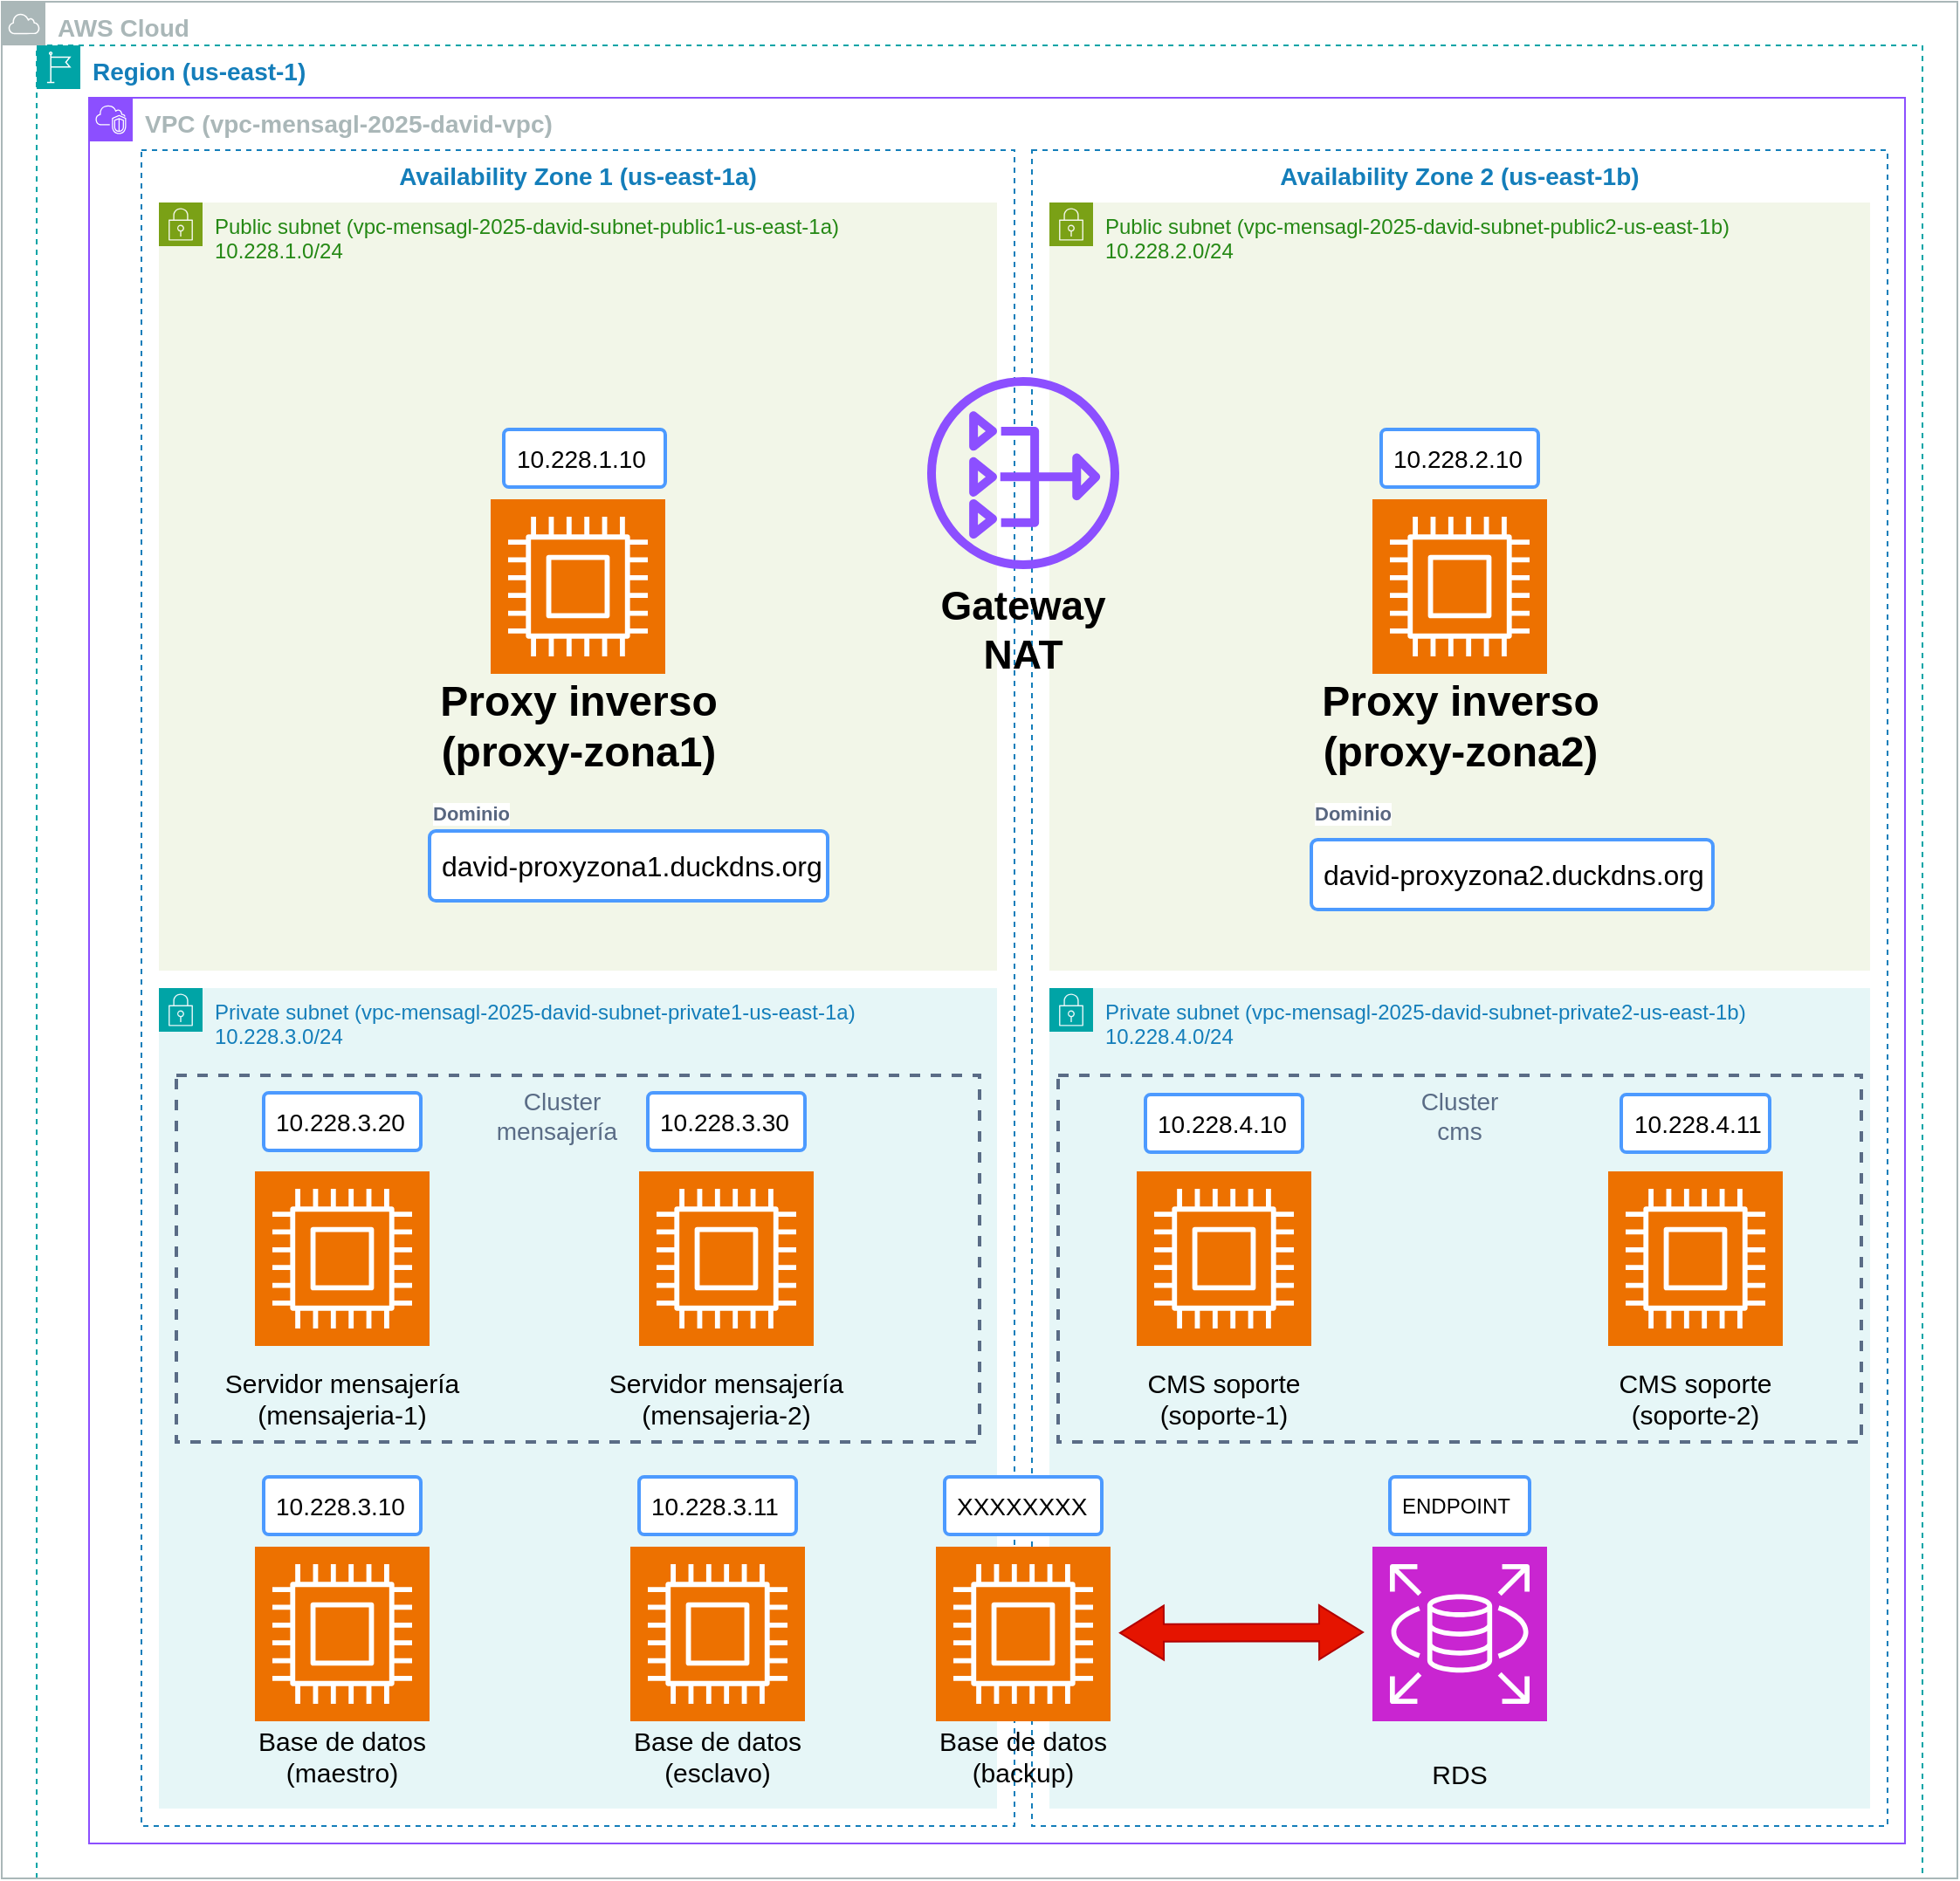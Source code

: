 <mxfile version="26.0.11">
  <diagram name="Página-1" id="RNlY2zAJqFi1zm7Q7Wgu">
    <mxGraphModel dx="2074" dy="1132" grid="1" gridSize="10" guides="1" tooltips="1" connect="1" arrows="1" fold="1" page="1" pageScale="1" pageWidth="827" pageHeight="1169" math="0" shadow="0">
      <root>
        <mxCell id="0" />
        <mxCell id="1" parent="0" />
        <mxCell id="7FCHtqIl2WXOdxlE5oJK-9" value="Public subnet (vpc-mensagl-2025-david-subnet-public2-us-east-1b)&lt;div&gt;10.228.2.0/24&lt;/div&gt;" style="points=[[0,0],[0.25,0],[0.5,0],[0.75,0],[1,0],[1,0.25],[1,0.5],[1,0.75],[1,1],[0.75,1],[0.5,1],[0.25,1],[0,1],[0,0.75],[0,0.5],[0,0.25]];outlineConnect=0;gradientColor=none;html=1;whiteSpace=wrap;fontSize=12;fontStyle=0;container=1;pointerEvents=0;collapsible=0;recursiveResize=0;shape=mxgraph.aws4.group;grIcon=mxgraph.aws4.group_security_group;grStroke=0;strokeColor=#7AA116;fillColor=#F2F6E8;verticalAlign=top;align=left;spacingLeft=30;fontColor=#248814;dashed=0;" parent="1" vertex="1">
          <mxGeometry x="650" y="160" width="470" height="440" as="geometry" />
        </mxCell>
        <mxCell id="7FCHtqIl2WXOdxlE5oJK-64" value="" style="sketch=0;points=[[0,0,0],[0.25,0,0],[0.5,0,0],[0.75,0,0],[1,0,0],[0,1,0],[0.25,1,0],[0.5,1,0],[0.75,1,0],[1,1,0],[0,0.25,0],[0,0.5,0],[0,0.75,0],[1,0.25,0],[1,0.5,0],[1,0.75,0]];outlineConnect=0;fontColor=#232F3E;fillColor=#ED7100;strokeColor=#ffffff;dashed=0;verticalLabelPosition=bottom;verticalAlign=top;align=center;html=1;fontSize=12;fontStyle=0;aspect=fixed;shape=mxgraph.aws4.resourceIcon;resIcon=mxgraph.aws4.compute;" parent="7FCHtqIl2WXOdxlE5oJK-9" vertex="1">
          <mxGeometry x="185" y="170" width="100" height="100" as="geometry" />
        </mxCell>
        <mxCell id="7FCHtqIl2WXOdxlE5oJK-3" value="&lt;font style=&quot;font-size: 14px;&quot;&gt;&lt;b&gt;Region (us-east-1)&lt;/b&gt;&lt;/font&gt;" style="points=[[0,0],[0.25,0],[0.5,0],[0.75,0],[1,0],[1,0.25],[1,0.5],[1,0.75],[1,1],[0.75,1],[0.5,1],[0.25,1],[0,1],[0,0.75],[0,0.5],[0,0.25]];outlineConnect=0;gradientColor=none;html=1;whiteSpace=wrap;fontSize=12;fontStyle=0;container=1;pointerEvents=0;collapsible=0;recursiveResize=0;shape=mxgraph.aws4.group;grIcon=mxgraph.aws4.group_region;strokeColor=#00A4A6;fillColor=none;verticalAlign=top;align=left;spacingLeft=30;fontColor=#147EBA;dashed=1;" parent="1" vertex="1">
          <mxGeometry x="70" y="70" width="1080" height="1050" as="geometry" />
        </mxCell>
        <mxCell id="7FCHtqIl2WXOdxlE5oJK-5" value="&lt;font style=&quot;font-size: 14px;&quot;&gt;&lt;b&gt;VPC (vpc-mensagl-2025-david-vpc)&lt;/b&gt;&lt;/font&gt;" style="points=[[0,0],[0.25,0],[0.5,0],[0.75,0],[1,0],[1,0.25],[1,0.5],[1,0.75],[1,1],[0.75,1],[0.5,1],[0.25,1],[0,1],[0,0.75],[0,0.5],[0,0.25]];outlineConnect=0;gradientColor=none;html=1;whiteSpace=wrap;fontSize=12;fontStyle=0;container=1;pointerEvents=0;collapsible=0;recursiveResize=0;shape=mxgraph.aws4.group;grIcon=mxgraph.aws4.group_vpc2;strokeColor=#8C4FFF;fillColor=none;verticalAlign=top;align=left;spacingLeft=30;fontColor=#AAB7B8;dashed=0;" parent="7FCHtqIl2WXOdxlE5oJK-3" vertex="1">
          <mxGeometry x="30" y="30" width="1040" height="1000" as="geometry" />
        </mxCell>
        <mxCell id="7FCHtqIl2WXOdxlE5oJK-62" value="" style="sketch=0;points=[[0,0,0],[0.25,0,0],[0.5,0,0],[0.75,0,0],[1,0,0],[0,1,0],[0.25,1,0],[0.5,1,0],[0.75,1,0],[1,1,0],[0,0.25,0],[0,0.5,0],[0,0.75,0],[1,0.25,0],[1,0.5,0],[1,0.75,0]];outlineConnect=0;fontColor=#232F3E;fillColor=#ED7100;strokeColor=#ffffff;dashed=0;verticalLabelPosition=bottom;verticalAlign=top;align=center;html=1;fontSize=12;fontStyle=0;aspect=fixed;shape=mxgraph.aws4.resourceIcon;resIcon=mxgraph.aws4.compute;" parent="7FCHtqIl2WXOdxlE5oJK-5" vertex="1">
          <mxGeometry x="735" y="230" width="100" height="100" as="geometry" />
        </mxCell>
        <mxCell id="7FCHtqIl2WXOdxlE5oJK-70" value="&lt;font style=&quot;font-size: 14px;&quot;&gt;10.228.2.10&lt;/font&gt;" style="rounded=1;arcSize=9;align=left;spacingLeft=5;strokeColor=#4C9AFF;html=1;strokeWidth=2;fontSize=12" parent="7FCHtqIl2WXOdxlE5oJK-5" vertex="1">
          <mxGeometry x="740" y="190" width="90" height="33" as="geometry" />
        </mxCell>
        <mxCell id="7FCHtqIl2WXOdxlE5oJK-7" value="&lt;font style=&quot;font-size: 14px;&quot;&gt;&lt;b&gt;Availability Zone 2 (us-east-1b)&lt;/b&gt;&lt;/font&gt;" style="fillColor=none;strokeColor=#147EBA;dashed=1;verticalAlign=top;fontStyle=0;fontColor=#147EBA;whiteSpace=wrap;html=1;" parent="7FCHtqIl2WXOdxlE5oJK-5" vertex="1">
          <mxGeometry x="540" y="30" width="490" height="960" as="geometry" />
        </mxCell>
        <mxCell id="7FCHtqIl2WXOdxlE5oJK-12" value="Private subnet (vpc-mensagl-2025-david-subnet-private2-us-east-1b)&lt;div&gt;10.228.4.0/24&lt;/div&gt;" style="points=[[0,0],[0.25,0],[0.5,0],[0.75,0],[1,0],[1,0.25],[1,0.5],[1,0.75],[1,1],[0.75,1],[0.5,1],[0.25,1],[0,1],[0,0.75],[0,0.5],[0,0.25]];outlineConnect=0;gradientColor=none;html=1;whiteSpace=wrap;fontSize=12;fontStyle=0;container=0;pointerEvents=0;collapsible=0;recursiveResize=0;shape=mxgraph.aws4.group;grIcon=mxgraph.aws4.group_security_group;grStroke=0;strokeColor=#00A4A6;fillColor=#E6F6F7;verticalAlign=top;align=left;spacingLeft=30;fontColor=#147EBA;dashed=0;" parent="1" vertex="1">
          <mxGeometry x="650" y="610" width="470" height="470" as="geometry" />
        </mxCell>
        <mxCell id="7FCHtqIl2WXOdxlE5oJK-44" value="&lt;font style=&quot;font-size: 14px;&quot;&gt;Cluster&lt;/font&gt;&lt;div&gt;&lt;font style=&quot;font-size: 14px;&quot;&gt;cms&lt;/font&gt;&lt;/div&gt;" style="fillColor=none;strokeColor=#5A6C86;dashed=1;verticalAlign=top;fontStyle=0;fontColor=#5A6C86;whiteSpace=wrap;html=1;strokeWidth=2;" parent="1" vertex="1">
          <mxGeometry x="655" y="660" width="460" height="210" as="geometry" />
        </mxCell>
        <mxCell id="7FCHtqIl2WXOdxlE5oJK-43" value="Cluster&lt;div&gt;mensajería&lt;/div&gt;" style="fillColor=none;strokeColor=#5A6C86;dashed=1;verticalAlign=top;fontStyle=0;fontColor=#5A6C86;whiteSpace=wrap;html=1;" parent="1" vertex="1">
          <mxGeometry x="150" y="660" width="460" height="210" as="geometry" />
        </mxCell>
        <mxCell id="7FCHtqIl2WXOdxlE5oJK-6" value="&lt;font style=&quot;font-size: 14px;&quot;&gt;&lt;b&gt;Availability Zone 1 (us-east-1a)&lt;/b&gt;&lt;/font&gt;" style="fillColor=none;strokeColor=#147EBA;dashed=1;verticalAlign=top;fontStyle=0;fontColor=#147EBA;whiteSpace=wrap;html=1;" parent="1" vertex="1">
          <mxGeometry x="130" y="130" width="500" height="960" as="geometry" />
        </mxCell>
        <mxCell id="7FCHtqIl2WXOdxlE5oJK-8" value="Public subnet (vpc-mensagl-2025-david-subnet-public1-us-east-1a)&lt;div&gt;10.228.1.0/24&lt;/div&gt;" style="points=[[0,0],[0.25,0],[0.5,0],[0.75,0],[1,0],[1,0.25],[1,0.5],[1,0.75],[1,1],[0.75,1],[0.5,1],[0.25,1],[0,1],[0,0.75],[0,0.5],[0,0.25]];outlineConnect=0;gradientColor=none;html=1;whiteSpace=wrap;fontSize=12;fontStyle=0;container=1;pointerEvents=0;collapsible=0;recursiveResize=0;shape=mxgraph.aws4.group;grIcon=mxgraph.aws4.group_security_group;grStroke=0;strokeColor=#7AA116;fillColor=#F2F6E8;verticalAlign=top;align=left;spacingLeft=30;fontColor=#248814;dashed=0;" parent="1" vertex="1">
          <mxGeometry x="140" y="160" width="480" height="440" as="geometry" />
        </mxCell>
        <mxCell id="7FCHtqIl2WXOdxlE5oJK-63" value="" style="sketch=0;points=[[0,0,0],[0.25,0,0],[0.5,0,0],[0.75,0,0],[1,0,0],[0,1,0],[0.25,1,0],[0.5,1,0],[0.75,1,0],[1,1,0],[0,0.25,0],[0,0.5,0],[0,0.75,0],[1,0.25,0],[1,0.5,0],[1,0.75,0]];outlineConnect=0;fontColor=#232F3E;fillColor=#ED7100;strokeColor=#ffffff;dashed=0;verticalLabelPosition=bottom;verticalAlign=top;align=center;html=1;fontSize=12;fontStyle=0;aspect=fixed;shape=mxgraph.aws4.resourceIcon;resIcon=mxgraph.aws4.compute;" parent="7FCHtqIl2WXOdxlE5oJK-8" vertex="1">
          <mxGeometry x="190" y="170" width="100" height="100" as="geometry" />
        </mxCell>
        <mxCell id="7FCHtqIl2WXOdxlE5oJK-69" value="&lt;font style=&quot;font-size: 14px;&quot;&gt;10.228.1.10&lt;/font&gt;" style="rounded=1;arcSize=9;align=left;spacingLeft=5;strokeColor=#4C9AFF;html=1;strokeWidth=2;fontSize=12" parent="7FCHtqIl2WXOdxlE5oJK-8" vertex="1">
          <mxGeometry x="197.5" y="130" width="92.5" height="33" as="geometry" />
        </mxCell>
        <mxCell id="7FCHtqIl2WXOdxlE5oJK-78" value="Dominio" style="fillColor=none;strokeColor=none;html=1;fontSize=12;fontStyle=0;align=left;fontColor=#596780;fontStyle=1;fontSize=11;labelBackgroundColor=light-dark(#ffffff, #006352);" parent="7FCHtqIl2WXOdxlE5oJK-8" vertex="1">
          <mxGeometry x="155" y="340" width="166" height="20" as="geometry" />
        </mxCell>
        <mxCell id="7FCHtqIl2WXOdxlE5oJK-79" value="david-proxyzona1.duckdns.org" style="rounded=1;arcSize=9;align=left;spacingLeft=5;strokeColor=#4C9AFF;html=1;strokeWidth=2;fontSize=16;whiteSpace=wrap;" parent="7FCHtqIl2WXOdxlE5oJK-8" vertex="1">
          <mxGeometry x="155" y="360" width="228" height="40" as="geometry" />
        </mxCell>
        <mxCell id="7FCHtqIl2WXOdxlE5oJK-30" value="Proxy inverso&lt;div&gt;(proxy-zona1)&lt;/div&gt;" style="text;strokeColor=none;fillColor=none;html=1;fontSize=24;fontStyle=1;verticalAlign=middle;align=center;" parent="7FCHtqIl2WXOdxlE5oJK-8" vertex="1">
          <mxGeometry x="190" y="280" width="100" height="40" as="geometry" />
        </mxCell>
        <mxCell id="7FCHtqIl2WXOdxlE5oJK-10" value="Private subnet (vpc-mensagl-2025-david-subnet-private1-us-east-1a)&lt;div&gt;10.228.3.0/24&lt;/div&gt;" style="points=[[0,0],[0.25,0],[0.5,0],[0.75,0],[1,0],[1,0.25],[1,0.5],[1,0.75],[1,1],[0.75,1],[0.5,1],[0.25,1],[0,1],[0,0.75],[0,0.5],[0,0.25]];outlineConnect=0;gradientColor=none;html=1;whiteSpace=wrap;fontSize=12;fontStyle=0;container=1;pointerEvents=0;collapsible=0;recursiveResize=0;shape=mxgraph.aws4.group;grIcon=mxgraph.aws4.group_security_group;grStroke=0;strokeColor=#00A4A6;fillColor=#E6F6F7;verticalAlign=top;align=left;spacingLeft=30;fontColor=#147EBA;dashed=0;" parent="1" vertex="1">
          <mxGeometry x="140" y="610" width="480" height="470" as="geometry" />
        </mxCell>
        <mxCell id="7FCHtqIl2WXOdxlE5oJK-82" value="&lt;font style=&quot;font-size: 14px;&quot;&gt;Cluster&lt;span style=&quot;white-space: pre;&quot;&gt;&#x9;&lt;/span&gt;&lt;/font&gt;&lt;div&gt;&lt;font style=&quot;font-size: 14px;&quot;&gt;mensajería&lt;span style=&quot;white-space: pre;&quot;&gt;&#x9;&lt;/span&gt;&lt;/font&gt;&lt;/div&gt;" style="fillColor=none;strokeColor=#5A6C86;dashed=1;verticalAlign=top;fontStyle=0;fontColor=#5A6C86;whiteSpace=wrap;html=1;strokeWidth=2;" parent="7FCHtqIl2WXOdxlE5oJK-10" vertex="1">
          <mxGeometry x="10" y="50" width="460" height="210" as="geometry" />
        </mxCell>
        <mxCell id="7FCHtqIl2WXOdxlE5oJK-39" value="&lt;font style=&quot;font-size: 15px;&quot;&gt;Servidor mensajería&lt;/font&gt;&lt;div&gt;&lt;font style=&quot;font-size: 15px;&quot;&gt;(mensajeria-1)&lt;/font&gt;&lt;/div&gt;" style="text;html=1;align=center;verticalAlign=middle;whiteSpace=wrap;rounded=0;" parent="7FCHtqIl2WXOdxlE5oJK-10" vertex="1">
          <mxGeometry x="30" y="220" width="150" height="30" as="geometry" />
        </mxCell>
        <mxCell id="7FCHtqIl2WXOdxlE5oJK-40" value="&lt;font style=&quot;font-size: 15px;&quot;&gt;Servidor mensajería&lt;/font&gt;&lt;div&gt;&lt;font style=&quot;font-size: 15px;&quot;&gt;(mensajeria-2)&lt;/font&gt;&lt;/div&gt;" style="text;html=1;align=center;verticalAlign=middle;whiteSpace=wrap;rounded=0;" parent="7FCHtqIl2WXOdxlE5oJK-10" vertex="1">
          <mxGeometry x="250" y="220" width="150" height="30" as="geometry" />
        </mxCell>
        <mxCell id="7FCHtqIl2WXOdxlE5oJK-61" value="" style="sketch=0;points=[[0,0,0],[0.25,0,0],[0.5,0,0],[0.75,0,0],[1,0,0],[0,1,0],[0.25,1,0],[0.5,1,0],[0.75,1,0],[1,1,0],[0,0.25,0],[0,0.5,0],[0,0.75,0],[1,0.25,0],[1,0.5,0],[1,0.75,0]];outlineConnect=0;fontColor=#232F3E;fillColor=#ED7100;strokeColor=#ffffff;dashed=0;verticalLabelPosition=bottom;verticalAlign=top;align=center;html=1;fontSize=12;fontStyle=0;aspect=fixed;shape=mxgraph.aws4.resourceIcon;resIcon=mxgraph.aws4.compute;" parent="7FCHtqIl2WXOdxlE5oJK-10" vertex="1">
          <mxGeometry x="275" y="105" width="100" height="100" as="geometry" />
        </mxCell>
        <mxCell id="7FCHtqIl2WXOdxlE5oJK-75" value="&lt;font style=&quot;font-size: 14px;&quot;&gt;10.228.3.10&lt;/font&gt;" style="rounded=1;arcSize=9;align=left;spacingLeft=5;strokeColor=#4C9AFF;html=1;strokeWidth=2;fontSize=12" parent="7FCHtqIl2WXOdxlE5oJK-10" vertex="1">
          <mxGeometry x="60" y="280" width="90" height="33" as="geometry" />
        </mxCell>
        <mxCell id="7FCHtqIl2WXOdxlE5oJK-76" value="&lt;font style=&quot;font-size: 14px;&quot;&gt;10.228.3.11&lt;/font&gt;" style="rounded=1;arcSize=9;align=left;spacingLeft=5;strokeColor=#4C9AFF;html=1;strokeWidth=2;fontSize=12" parent="7FCHtqIl2WXOdxlE5oJK-10" vertex="1">
          <mxGeometry x="275" y="280" width="90" height="33" as="geometry" />
        </mxCell>
        <mxCell id="7FCHtqIl2WXOdxlE5oJK-71" value="&lt;font style=&quot;font-size: 14px;&quot;&gt;10.228.3.20&lt;/font&gt;" style="rounded=1;arcSize=9;align=left;spacingLeft=5;strokeColor=#4C9AFF;html=1;strokeWidth=2;fontSize=12" parent="7FCHtqIl2WXOdxlE5oJK-10" vertex="1">
          <mxGeometry x="60" y="60" width="90" height="33" as="geometry" />
        </mxCell>
        <mxCell id="7FCHtqIl2WXOdxlE5oJK-72" value="&lt;font style=&quot;font-size: 14px;&quot;&gt;10.228.3.30&lt;/font&gt;" style="rounded=1;arcSize=9;align=left;spacingLeft=5;strokeColor=#4C9AFF;html=1;strokeWidth=2;fontSize=12" parent="7FCHtqIl2WXOdxlE5oJK-10" vertex="1">
          <mxGeometry x="280" y="60" width="90" height="33" as="geometry" />
        </mxCell>
        <mxCell id="7FCHtqIl2WXOdxlE5oJK-16" value="" style="sketch=0;outlineConnect=0;fontColor=#232F3E;gradientColor=none;fillColor=#8C4FFF;strokeColor=none;dashed=0;verticalLabelPosition=bottom;verticalAlign=top;align=center;html=1;fontSize=12;fontStyle=0;aspect=fixed;pointerEvents=1;shape=mxgraph.aws4.nat_gateway;" parent="1" vertex="1">
          <mxGeometry x="580" y="260" width="110" height="110" as="geometry" />
        </mxCell>
        <mxCell id="7FCHtqIl2WXOdxlE5oJK-19" value="" style="sketch=0;points=[[0,0,0],[0.25,0,0],[0.5,0,0],[0.75,0,0],[1,0,0],[0,1,0],[0.25,1,0],[0.5,1,0],[0.75,1,0],[1,1,0],[0,0.25,0],[0,0.5,0],[0,0.75,0],[1,0.25,0],[1,0.5,0],[1,0.75,0]];outlineConnect=0;fontColor=#232F3E;fillColor=#ED7100;strokeColor=#ffffff;dashed=0;verticalLabelPosition=bottom;verticalAlign=top;align=center;html=1;fontSize=12;fontStyle=0;aspect=fixed;shape=mxgraph.aws4.resourceIcon;resIcon=mxgraph.aws4.compute;" parent="1" vertex="1">
          <mxGeometry x="195" y="715" width="100" height="100" as="geometry" />
        </mxCell>
        <mxCell id="7FCHtqIl2WXOdxlE5oJK-37" value="Gateway NAT" style="text;html=1;align=center;verticalAlign=middle;whiteSpace=wrap;rounded=0;fontStyle=1;fontSize=23;" parent="1" vertex="1">
          <mxGeometry x="605" y="390" width="60" height="30" as="geometry" />
        </mxCell>
        <mxCell id="7FCHtqIl2WXOdxlE5oJK-46" value="CMS soporte&lt;div&gt;(soporte-1)&lt;/div&gt;" style="text;html=1;align=center;verticalAlign=middle;whiteSpace=wrap;rounded=0;fontSize=15;" parent="1" vertex="1">
          <mxGeometry x="670" y="825" width="160" height="40" as="geometry" />
        </mxCell>
        <mxCell id="7FCHtqIl2WXOdxlE5oJK-47" value="CMS soporte&lt;div&gt;(soporte-2)&lt;/div&gt;" style="text;html=1;align=center;verticalAlign=middle;whiteSpace=wrap;rounded=0;fontSize=15;" parent="1" vertex="1">
          <mxGeometry x="940" y="825" width="160" height="40" as="geometry" />
        </mxCell>
        <mxCell id="7FCHtqIl2WXOdxlE5oJK-49" value="Base de datos&lt;div&gt;(maestro)&lt;/div&gt;" style="text;html=1;align=center;verticalAlign=middle;whiteSpace=wrap;rounded=0;fontSize=15;" parent="1" vertex="1">
          <mxGeometry x="165" y="1030" width="160" height="40" as="geometry" />
        </mxCell>
        <mxCell id="7FCHtqIl2WXOdxlE5oJK-50" value="Base de datos&lt;div&gt;(esclavo)&lt;/div&gt;" style="text;html=1;align=center;verticalAlign=middle;whiteSpace=wrap;rounded=0;fontSize=15;" parent="1" vertex="1">
          <mxGeometry x="380" y="1030" width="160" height="40" as="geometry" />
        </mxCell>
        <mxCell id="7FCHtqIl2WXOdxlE5oJK-57" value="" style="sketch=0;points=[[0,0,0],[0.25,0,0],[0.5,0,0],[0.75,0,0],[1,0,0],[0,1,0],[0.25,1,0],[0.5,1,0],[0.75,1,0],[1,1,0],[0,0.25,0],[0,0.5,0],[0,0.75,0],[1,0.25,0],[1,0.5,0],[1,0.75,0]];outlineConnect=0;fontColor=#232F3E;fillColor=#ED7100;strokeColor=#ffffff;dashed=0;verticalLabelPosition=bottom;verticalAlign=top;align=center;html=1;fontSize=12;fontStyle=0;aspect=fixed;shape=mxgraph.aws4.resourceIcon;resIcon=mxgraph.aws4.compute;" parent="1" vertex="1">
          <mxGeometry x="970" y="715" width="100" height="100" as="geometry" />
        </mxCell>
        <mxCell id="7FCHtqIl2WXOdxlE5oJK-58" value="" style="sketch=0;points=[[0,0,0],[0.25,0,0],[0.5,0,0],[0.75,0,0],[1,0,0],[0,1,0],[0.25,1,0],[0.5,1,0],[0.75,1,0],[1,1,0],[0,0.25,0],[0,0.5,0],[0,0.75,0],[1,0.25,0],[1,0.5,0],[1,0.75,0]];outlineConnect=0;fontColor=#232F3E;fillColor=#ED7100;strokeColor=#ffffff;dashed=0;verticalLabelPosition=bottom;verticalAlign=top;align=center;html=1;fontSize=12;fontStyle=0;aspect=fixed;shape=mxgraph.aws4.resourceIcon;resIcon=mxgraph.aws4.compute;" parent="1" vertex="1">
          <mxGeometry x="700" y="715" width="100" height="100" as="geometry" />
        </mxCell>
        <mxCell id="7FCHtqIl2WXOdxlE5oJK-59" value="" style="sketch=0;points=[[0,0,0],[0.25,0,0],[0.5,0,0],[0.75,0,0],[1,0,0],[0,1,0],[0.25,1,0],[0.5,1,0],[0.75,1,0],[1,1,0],[0,0.25,0],[0,0.5,0],[0,0.75,0],[1,0.25,0],[1,0.5,0],[1,0.75,0]];outlineConnect=0;fontColor=#232F3E;fillColor=#ED7100;strokeColor=#ffffff;dashed=0;verticalLabelPosition=bottom;verticalAlign=top;align=center;html=1;fontSize=12;fontStyle=0;aspect=fixed;shape=mxgraph.aws4.resourceIcon;resIcon=mxgraph.aws4.compute;" parent="1" vertex="1">
          <mxGeometry x="195" y="930" width="100" height="100" as="geometry" />
        </mxCell>
        <mxCell id="7FCHtqIl2WXOdxlE5oJK-60" value="" style="sketch=0;points=[[0,0,0],[0.25,0,0],[0.5,0,0],[0.75,0,0],[1,0,0],[0,1,0],[0.25,1,0],[0.5,1,0],[0.75,1,0],[1,1,0],[0,0.25,0],[0,0.5,0],[0,0.75,0],[1,0.25,0],[1,0.5,0],[1,0.75,0]];outlineConnect=0;fontColor=#232F3E;fillColor=#ED7100;strokeColor=#ffffff;dashed=0;verticalLabelPosition=bottom;verticalAlign=top;align=center;html=1;fontSize=12;fontStyle=0;aspect=fixed;shape=mxgraph.aws4.resourceIcon;resIcon=mxgraph.aws4.compute;" parent="1" vertex="1">
          <mxGeometry x="410" y="930" width="100" height="100" as="geometry" />
        </mxCell>
        <mxCell id="7FCHtqIl2WXOdxlE5oJK-73" value="&lt;font style=&quot;font-size: 14px;&quot;&gt;10.228.4.10&lt;/font&gt;" style="rounded=1;arcSize=9;align=left;spacingLeft=5;strokeColor=#4C9AFF;html=1;strokeWidth=2;fontSize=12" parent="1" vertex="1">
          <mxGeometry x="705" y="671" width="90" height="33" as="geometry" />
        </mxCell>
        <mxCell id="7FCHtqIl2WXOdxlE5oJK-74" value="&lt;font style=&quot;font-size: 14px;&quot;&gt;10.228.4.11&lt;/font&gt;" style="rounded=1;arcSize=9;align=left;spacingLeft=5;strokeColor=#4C9AFF;html=1;strokeWidth=2;fontSize=12" parent="1" vertex="1">
          <mxGeometry x="977.5" y="671" width="85" height="33" as="geometry" />
        </mxCell>
        <mxCell id="7FCHtqIl2WXOdxlE5oJK-27" value="" style="sketch=0;points=[[0,0,0],[0.25,0,0],[0.5,0,0],[0.75,0,0],[1,0,0],[0,1,0],[0.25,1,0],[0.5,1,0],[0.75,1,0],[1,1,0],[0,0.25,0],[0,0.5,0],[0,0.75,0],[1,0.25,0],[1,0.5,0],[1,0.75,0]];outlineConnect=0;fontColor=#232F3E;fillColor=#C925D1;strokeColor=#ffffff;dashed=0;verticalLabelPosition=bottom;verticalAlign=top;align=center;html=1;fontSize=12;fontStyle=0;aspect=fixed;shape=mxgraph.aws4.resourceIcon;resIcon=mxgraph.aws4.rds;" parent="1" vertex="1">
          <mxGeometry x="835" y="930" width="100" height="100" as="geometry" />
        </mxCell>
        <mxCell id="7FCHtqIl2WXOdxlE5oJK-52" value="&lt;div&gt;RDS&lt;/div&gt;" style="text;html=1;align=center;verticalAlign=middle;whiteSpace=wrap;rounded=0;fontSize=15;" parent="1" vertex="1">
          <mxGeometry x="805" y="1040" width="160" height="40" as="geometry" />
        </mxCell>
        <mxCell id="7FCHtqIl2WXOdxlE5oJK-77" value="ENDPOINT" style="rounded=1;arcSize=9;align=left;spacingLeft=5;strokeColor=#4C9AFF;html=1;strokeWidth=2;fontSize=12" parent="1" vertex="1">
          <mxGeometry x="845" y="890" width="80" height="33" as="geometry" />
        </mxCell>
        <mxCell id="7FCHtqIl2WXOdxlE5oJK-31" value="Proxy inverso&lt;div&gt;(proxy-zona2)&lt;/div&gt;" style="text;strokeColor=none;fillColor=none;html=1;fontSize=24;fontStyle=1;verticalAlign=middle;align=center;" parent="1" vertex="1">
          <mxGeometry x="835" y="440" width="100" height="40" as="geometry" />
        </mxCell>
        <mxCell id="7FCHtqIl2WXOdxlE5oJK-80" value="Dominio" style="fillColor=none;strokeColor=none;html=1;fontSize=12;fontStyle=0;align=left;fontColor=#596780;fontStyle=1;fontSize=11;labelBackgroundColor=light-dark(#ffffff, #006352);" parent="1" vertex="1">
          <mxGeometry x="800" y="500" width="166" height="20" as="geometry" />
        </mxCell>
        <mxCell id="7FCHtqIl2WXOdxlE5oJK-81" value="david-proxyzona2.duckdns.org" style="rounded=1;arcSize=9;align=left;spacingLeft=5;strokeColor=#4C9AFF;html=1;strokeWidth=2;fontSize=16;" parent="1" vertex="1">
          <mxGeometry x="800" y="525" width="230" height="40" as="geometry" />
        </mxCell>
        <mxCell id="dJmL8p3joZN0n6-2ElQZ-3" value="&lt;font style=&quot;font-size: 14px;&quot;&gt;XXXXXXXX&lt;/font&gt;" style="rounded=1;arcSize=9;align=left;spacingLeft=5;strokeColor=#4C9AFF;html=1;strokeWidth=2;fontSize=12" parent="1" vertex="1">
          <mxGeometry x="590" y="890" width="90" height="33" as="geometry" />
        </mxCell>
        <mxCell id="dJmL8p3joZN0n6-2ElQZ-4" value="Base de datos&lt;div&gt;(backup)&lt;/div&gt;" style="text;html=1;align=center;verticalAlign=middle;whiteSpace=wrap;rounded=0;fontSize=15;" parent="1" vertex="1">
          <mxGeometry x="555" y="1030" width="160" height="40" as="geometry" />
        </mxCell>
        <mxCell id="dJmL8p3joZN0n6-2ElQZ-5" value="" style="sketch=0;points=[[0,0,0],[0.25,0,0],[0.5,0,0],[0.75,0,0],[1,0,0],[0,1,0],[0.25,1,0],[0.5,1,0],[0.75,1,0],[1,1,0],[0,0.25,0],[0,0.5,0],[0,0.75,0],[1,0.25,0],[1,0.5,0],[1,0.75,0]];outlineConnect=0;fontColor=#232F3E;fillColor=#ED7100;strokeColor=#ffffff;dashed=0;verticalLabelPosition=bottom;verticalAlign=top;align=center;html=1;fontSize=12;fontStyle=0;aspect=fixed;shape=mxgraph.aws4.resourceIcon;resIcon=mxgraph.aws4.compute;" parent="1" vertex="1">
          <mxGeometry x="585" y="930" width="100" height="100" as="geometry" />
        </mxCell>
        <mxCell id="dJmL8p3joZN0n6-2ElQZ-6" value="" style="shape=flexArrow;endArrow=classic;startArrow=classic;html=1;rounded=0;fontSize=12;startSize=8;endSize=8;curved=1;fillColor=#e51400;strokeColor=#B20000;" parent="1" edge="1">
          <mxGeometry width="100" height="100" relative="1" as="geometry">
            <mxPoint x="690" y="979.41" as="sourcePoint" />
            <mxPoint x="830" y="979" as="targetPoint" />
          </mxGeometry>
        </mxCell>
        <mxCell id="7FCHtqIl2WXOdxlE5oJK-1" value="&lt;font style=&quot;font-size: 14px;&quot;&gt;&lt;b&gt;AWS Cloud&lt;/b&gt;&lt;/font&gt;" style="sketch=0;outlineConnect=0;gradientColor=none;html=1;whiteSpace=wrap;fontSize=12;fontStyle=0;shape=mxgraph.aws4.group;grIcon=mxgraph.aws4.group_aws_cloud;strokeColor=#AAB7B8;fillColor=none;verticalAlign=top;align=left;spacingLeft=30;fontColor=#AAB7B8;dashed=0;" parent="1" vertex="1">
          <mxGeometry x="50" y="45" width="1120" height="1075" as="geometry" />
        </mxCell>
      </root>
    </mxGraphModel>
  </diagram>
</mxfile>
